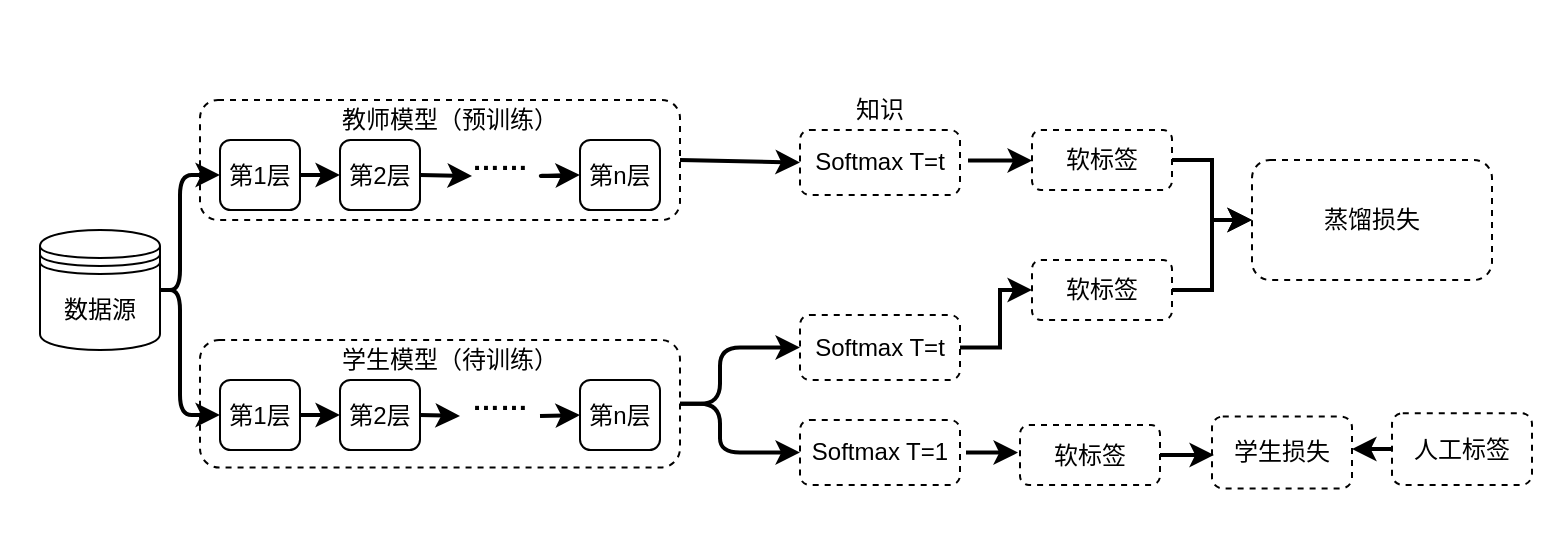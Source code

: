 <mxfile version="14.7.3" type="github">
  <diagram id="prtHgNgQTEPvFCAcTncT" name="Page-1">
    <mxGraphModel dx="1209" dy="649" grid="1" gridSize="10" guides="1" tooltips="1" connect="1" arrows="1" fold="1" page="1" pageScale="1" pageWidth="827" pageHeight="1169" math="0" shadow="0">
      <root>
        <mxCell id="0" />
        <mxCell id="1" parent="0" />
        <mxCell id="dNxyNK7c78bLwvsdeMH5-11" value="" style="swimlane;html=1;startSize=20;horizontal=1;containerType=tree;glass=0;swimlaneFillColor=none;dashed=1;fillColor=none;strokeColor=none;" parent="1" vertex="1">
          <mxGeometry x="24" y="80" width="780" height="270" as="geometry" />
        </mxCell>
        <mxCell id="3as7ViMR6er_9PcksfhW-23" value="" style="rounded=1;whiteSpace=wrap;html=1;gradientColor=#CCCCFF;gradientDirection=east;dashed=1;fillColor=none;" parent="dNxyNK7c78bLwvsdeMH5-11" vertex="1">
          <mxGeometry x="100" y="170" width="240" height="63.75" as="geometry" />
        </mxCell>
        <mxCell id="3as7ViMR6er_9PcksfhW-22" value="" style="rounded=1;whiteSpace=wrap;html=1;gradientColor=#CCCCFF;gradientDirection=east;dashed=1;fillColor=none;" parent="dNxyNK7c78bLwvsdeMH5-11" vertex="1">
          <mxGeometry x="100" y="50" width="240" height="60" as="geometry" />
        </mxCell>
        <mxCell id="3as7ViMR6er_9PcksfhW-1" value="数据源" style="shape=datastore;whiteSpace=wrap;html=1;" parent="dNxyNK7c78bLwvsdeMH5-11" vertex="1">
          <mxGeometry x="20" y="115" width="60" height="60" as="geometry" />
        </mxCell>
        <mxCell id="3as7ViMR6er_9PcksfhW-2" value="第1层" style="rounded=1;whiteSpace=wrap;html=1;" parent="dNxyNK7c78bLwvsdeMH5-11" vertex="1">
          <mxGeometry x="110" y="70" width="40" height="35" as="geometry" />
        </mxCell>
        <mxCell id="3as7ViMR6er_9PcksfhW-5" value="第2层" style="rounded=1;whiteSpace=wrap;html=1;" parent="dNxyNK7c78bLwvsdeMH5-11" vertex="1">
          <mxGeometry x="170" y="70" width="40" height="35" as="geometry" />
        </mxCell>
        <mxCell id="3as7ViMR6er_9PcksfhW-6" value="第n层" style="rounded=1;whiteSpace=wrap;html=1;" parent="dNxyNK7c78bLwvsdeMH5-11" vertex="1">
          <mxGeometry x="290" y="70" width="40" height="35" as="geometry" />
        </mxCell>
        <mxCell id="3as7ViMR6er_9PcksfhW-7" value="" style="endArrow=classic;html=1;exitX=1;exitY=0.5;exitDx=0;exitDy=0;entryX=0;entryY=0.5;entryDx=0;entryDy=0;strokeWidth=2;" parent="dNxyNK7c78bLwvsdeMH5-11" source="3as7ViMR6er_9PcksfhW-2" target="3as7ViMR6er_9PcksfhW-5" edge="1">
          <mxGeometry width="50" height="50" relative="1" as="geometry">
            <mxPoint x="360" y="265" as="sourcePoint" />
            <mxPoint x="410" y="215" as="targetPoint" />
          </mxGeometry>
        </mxCell>
        <mxCell id="3as7ViMR6er_9PcksfhW-8" value="" style="edgeStyle=segmentEdgeStyle;endArrow=classic;html=1;strokeWidth=2;exitX=1;exitY=0.5;exitDx=0;exitDy=0;entryX=0;entryY=0.5;entryDx=0;entryDy=0;" parent="dNxyNK7c78bLwvsdeMH5-11" source="3as7ViMR6er_9PcksfhW-1" target="3as7ViMR6er_9PcksfhW-2" edge="1">
          <mxGeometry width="50" height="50" relative="1" as="geometry">
            <mxPoint x="350" y="250" as="sourcePoint" />
            <mxPoint x="90" y="70" as="targetPoint" />
            <Array as="points">
              <mxPoint x="90" y="145" />
              <mxPoint x="90" y="88" />
            </Array>
          </mxGeometry>
        </mxCell>
        <mxCell id="3as7ViMR6er_9PcksfhW-12" value="&lt;font size=&quot;1&quot;&gt;&lt;b style=&quot;font-size: 14px&quot;&gt;……&lt;/b&gt;&lt;/font&gt;" style="text;html=1;strokeColor=none;fillColor=none;align=center;verticalAlign=middle;whiteSpace=wrap;rounded=0;" parent="dNxyNK7c78bLwvsdeMH5-11" vertex="1">
          <mxGeometry x="230" y="70" width="40" height="20" as="geometry" />
        </mxCell>
        <mxCell id="3as7ViMR6er_9PcksfhW-14" value="第1层" style="rounded=1;whiteSpace=wrap;html=1;" parent="dNxyNK7c78bLwvsdeMH5-11" vertex="1">
          <mxGeometry x="110" y="190" width="40" height="35" as="geometry" />
        </mxCell>
        <mxCell id="3as7ViMR6er_9PcksfhW-15" value="第2层" style="rounded=1;whiteSpace=wrap;html=1;" parent="dNxyNK7c78bLwvsdeMH5-11" vertex="1">
          <mxGeometry x="170" y="190" width="40" height="35" as="geometry" />
        </mxCell>
        <mxCell id="3as7ViMR6er_9PcksfhW-16" value="第n层" style="rounded=1;whiteSpace=wrap;html=1;" parent="dNxyNK7c78bLwvsdeMH5-11" vertex="1">
          <mxGeometry x="290" y="190" width="40" height="35" as="geometry" />
        </mxCell>
        <mxCell id="3as7ViMR6er_9PcksfhW-17" value="" style="endArrow=classic;html=1;exitX=1;exitY=0.5;exitDx=0;exitDy=0;entryX=0;entryY=0.5;entryDx=0;entryDy=0;strokeWidth=2;" parent="dNxyNK7c78bLwvsdeMH5-11" source="3as7ViMR6er_9PcksfhW-14" target="3as7ViMR6er_9PcksfhW-15" edge="1">
          <mxGeometry width="50" height="50" relative="1" as="geometry">
            <mxPoint x="320" y="305" as="sourcePoint" />
            <mxPoint x="370" y="255" as="targetPoint" />
          </mxGeometry>
        </mxCell>
        <mxCell id="3as7ViMR6er_9PcksfhW-18" value="" style="edgeStyle=segmentEdgeStyle;endArrow=classic;html=1;strokeWidth=2;entryX=0;entryY=0.5;entryDx=0;entryDy=0;exitX=1;exitY=0.5;exitDx=0;exitDy=0;" parent="dNxyNK7c78bLwvsdeMH5-11" source="3as7ViMR6er_9PcksfhW-1" target="3as7ViMR6er_9PcksfhW-14" edge="1">
          <mxGeometry width="50" height="50" relative="1" as="geometry">
            <mxPoint x="80" y="150" as="sourcePoint" />
            <mxPoint x="50" y="110" as="targetPoint" />
            <Array as="points">
              <mxPoint x="90" y="145" />
              <mxPoint x="90" y="208" />
            </Array>
          </mxGeometry>
        </mxCell>
        <mxCell id="3as7ViMR6er_9PcksfhW-19" value="&lt;font size=&quot;1&quot;&gt;&lt;b style=&quot;font-size: 14px&quot;&gt;……&lt;/b&gt;&lt;/font&gt;" style="text;html=1;strokeColor=none;fillColor=none;align=center;verticalAlign=middle;whiteSpace=wrap;rounded=0;" parent="dNxyNK7c78bLwvsdeMH5-11" vertex="1">
          <mxGeometry x="230" y="190" width="40" height="20" as="geometry" />
        </mxCell>
        <mxCell id="3as7ViMR6er_9PcksfhW-20" value="" style="endArrow=classic;html=1;exitX=1;exitY=0.5;exitDx=0;exitDy=0;strokeWidth=2;" parent="dNxyNK7c78bLwvsdeMH5-11" source="3as7ViMR6er_9PcksfhW-15" edge="1">
          <mxGeometry width="50" height="50" relative="1" as="geometry">
            <mxPoint x="160" y="217.5" as="sourcePoint" />
            <mxPoint x="230" y="208" as="targetPoint" />
          </mxGeometry>
        </mxCell>
        <mxCell id="3as7ViMR6er_9PcksfhW-21" value="" style="endArrow=classic;html=1;strokeWidth=2;entryX=0;entryY=0.5;entryDx=0;entryDy=0;" parent="dNxyNK7c78bLwvsdeMH5-11" target="3as7ViMR6er_9PcksfhW-16" edge="1">
          <mxGeometry width="50" height="50" relative="1" as="geometry">
            <mxPoint x="270" y="208" as="sourcePoint" />
            <mxPoint x="220" y="218" as="targetPoint" />
          </mxGeometry>
        </mxCell>
        <mxCell id="3as7ViMR6er_9PcksfhW-26" value="教师模型（预训练）" style="text;html=1;strokeColor=none;fillColor=none;align=center;verticalAlign=middle;whiteSpace=wrap;rounded=0;dashed=1;" parent="dNxyNK7c78bLwvsdeMH5-11" vertex="1">
          <mxGeometry x="170" y="50" width="110" height="20" as="geometry" />
        </mxCell>
        <mxCell id="3as7ViMR6er_9PcksfhW-27" value="学生模型（待训练）" style="text;html=1;strokeColor=none;fillColor=none;align=center;verticalAlign=middle;whiteSpace=wrap;rounded=0;dashed=1;" parent="dNxyNK7c78bLwvsdeMH5-11" vertex="1">
          <mxGeometry x="165" y="170" width="120" height="20" as="geometry" />
        </mxCell>
        <mxCell id="3as7ViMR6er_9PcksfhW-28" value="Softmax T=t" style="rounded=1;whiteSpace=wrap;html=1;dashed=1;gradientColor=#FF3333;fillColor=none;" parent="dNxyNK7c78bLwvsdeMH5-11" vertex="1">
          <mxGeometry x="400" y="65" width="80" height="32.5" as="geometry" />
        </mxCell>
        <mxCell id="3as7ViMR6er_9PcksfhW-29" value="知识" style="text;html=1;strokeColor=none;fillColor=none;align=center;verticalAlign=middle;whiteSpace=wrap;rounded=0;dashed=1;" parent="dNxyNK7c78bLwvsdeMH5-11" vertex="1">
          <mxGeometry x="420" y="45" width="40" height="20" as="geometry" />
        </mxCell>
        <mxCell id="3as7ViMR6er_9PcksfhW-49" style="edgeStyle=orthogonalEdgeStyle;rounded=0;orthogonalLoop=1;jettySize=auto;html=1;exitX=1;exitY=0.5;exitDx=0;exitDy=0;entryX=0;entryY=0.5;entryDx=0;entryDy=0;strokeWidth=2;" parent="dNxyNK7c78bLwvsdeMH5-11" source="3as7ViMR6er_9PcksfhW-31" target="3as7ViMR6er_9PcksfhW-39" edge="1">
          <mxGeometry relative="1" as="geometry" />
        </mxCell>
        <mxCell id="3as7ViMR6er_9PcksfhW-31" value="Softmax T=t" style="rounded=1;whiteSpace=wrap;html=1;dashed=1;gradientColor=#FF3333;fillColor=none;" parent="dNxyNK7c78bLwvsdeMH5-11" vertex="1">
          <mxGeometry x="400" y="157.5" width="80" height="32.5" as="geometry" />
        </mxCell>
        <mxCell id="3as7ViMR6er_9PcksfhW-32" value="Softmax T=1" style="rounded=1;whiteSpace=wrap;html=1;dashed=1;gradientColor=#FF3333;fillColor=none;" parent="dNxyNK7c78bLwvsdeMH5-11" vertex="1">
          <mxGeometry x="400" y="210" width="80" height="32.5" as="geometry" />
        </mxCell>
        <mxCell id="3as7ViMR6er_9PcksfhW-33" value="" style="endArrow=classic;html=1;strokeWidth=2;entryX=0;entryY=0.5;entryDx=0;entryDy=0;exitX=1;exitY=0.5;exitDx=0;exitDy=0;" parent="dNxyNK7c78bLwvsdeMH5-11" source="3as7ViMR6er_9PcksfhW-22" target="3as7ViMR6er_9PcksfhW-28" edge="1">
          <mxGeometry width="50" height="50" relative="1" as="geometry">
            <mxPoint x="280" y="98" as="sourcePoint" />
            <mxPoint x="300" y="97.5" as="targetPoint" />
          </mxGeometry>
        </mxCell>
        <mxCell id="3as7ViMR6er_9PcksfhW-35" value="" style="edgeStyle=segmentEdgeStyle;endArrow=classic;html=1;strokeWidth=2;exitX=1;exitY=0.5;exitDx=0;exitDy=0;entryX=0;entryY=0.5;entryDx=0;entryDy=0;" parent="dNxyNK7c78bLwvsdeMH5-11" source="3as7ViMR6er_9PcksfhW-23" target="3as7ViMR6er_9PcksfhW-31" edge="1">
          <mxGeometry width="50" height="50" relative="1" as="geometry">
            <mxPoint x="350" y="240" as="sourcePoint" />
            <mxPoint x="400" y="190" as="targetPoint" />
            <Array as="points">
              <mxPoint x="360" y="202" />
              <mxPoint x="360" y="174" />
            </Array>
          </mxGeometry>
        </mxCell>
        <mxCell id="3as7ViMR6er_9PcksfhW-37" value="" style="edgeStyle=segmentEdgeStyle;endArrow=classic;html=1;strokeWidth=2;exitX=1;exitY=0.5;exitDx=0;exitDy=0;entryX=0;entryY=0.5;entryDx=0;entryDy=0;" parent="dNxyNK7c78bLwvsdeMH5-11" source="3as7ViMR6er_9PcksfhW-23" target="3as7ViMR6er_9PcksfhW-32" edge="1">
          <mxGeometry width="50" height="50" relative="1" as="geometry">
            <mxPoint x="350" y="211.875" as="sourcePoint" />
            <mxPoint x="410" y="170" as="targetPoint" />
            <Array as="points">
              <mxPoint x="360" y="202" />
              <mxPoint x="360" y="226" />
            </Array>
          </mxGeometry>
        </mxCell>
        <mxCell id="3as7ViMR6er_9PcksfhW-47" style="edgeStyle=orthogonalEdgeStyle;rounded=0;orthogonalLoop=1;jettySize=auto;html=1;exitX=1;exitY=0.5;exitDx=0;exitDy=0;entryX=0;entryY=0.5;entryDx=0;entryDy=0;strokeWidth=2;" parent="dNxyNK7c78bLwvsdeMH5-11" source="3as7ViMR6er_9PcksfhW-38" target="3as7ViMR6er_9PcksfhW-43" edge="1">
          <mxGeometry relative="1" as="geometry" />
        </mxCell>
        <mxCell id="3as7ViMR6er_9PcksfhW-38" value="软标签" style="rounded=1;whiteSpace=wrap;html=1;dashed=1;gradientDirection=south;fillColor=none;" parent="dNxyNK7c78bLwvsdeMH5-11" vertex="1">
          <mxGeometry x="516" y="65" width="70" height="30" as="geometry" />
        </mxCell>
        <mxCell id="3as7ViMR6er_9PcksfhW-39" value="软标签" style="rounded=1;whiteSpace=wrap;html=1;dashed=1;gradientDirection=south;fillColor=none;" parent="dNxyNK7c78bLwvsdeMH5-11" vertex="1">
          <mxGeometry x="516" y="130" width="70" height="30" as="geometry" />
        </mxCell>
        <mxCell id="3as7ViMR6er_9PcksfhW-40" value="软标签" style="rounded=1;whiteSpace=wrap;html=1;dashed=1;gradientDirection=south;fillColor=none;" parent="dNxyNK7c78bLwvsdeMH5-11" vertex="1">
          <mxGeometry x="510" y="212.5" width="70" height="30" as="geometry" />
        </mxCell>
        <mxCell id="3as7ViMR6er_9PcksfhW-41" value="学生损失" style="rounded=1;whiteSpace=wrap;html=1;dashed=1;gradientColor=none;fillColor=none;" parent="dNxyNK7c78bLwvsdeMH5-11" vertex="1">
          <mxGeometry x="606" y="208.28" width="70" height="35.93" as="geometry" />
        </mxCell>
        <mxCell id="3as7ViMR6er_9PcksfhW-55" style="edgeStyle=orthogonalEdgeStyle;rounded=0;orthogonalLoop=1;jettySize=auto;html=1;exitX=0;exitY=0.5;exitDx=0;exitDy=0;strokeWidth=2;" parent="dNxyNK7c78bLwvsdeMH5-11" source="3as7ViMR6er_9PcksfhW-42" edge="1">
          <mxGeometry relative="1" as="geometry">
            <mxPoint x="676" y="225" as="targetPoint" />
          </mxGeometry>
        </mxCell>
        <mxCell id="3as7ViMR6er_9PcksfhW-42" value="人工标签" style="rounded=1;whiteSpace=wrap;html=1;dashed=1;gradientColor=none;fillColor=none;" parent="dNxyNK7c78bLwvsdeMH5-11" vertex="1">
          <mxGeometry x="696" y="206.57" width="70" height="35.93" as="geometry" />
        </mxCell>
        <mxCell id="3as7ViMR6er_9PcksfhW-43" value="蒸馏损失" style="rounded=1;whiteSpace=wrap;html=1;dashed=1;gradientColor=none;fillColor=none;" parent="dNxyNK7c78bLwvsdeMH5-11" vertex="1">
          <mxGeometry x="626" y="80" width="120" height="60" as="geometry" />
        </mxCell>
        <mxCell id="3as7ViMR6er_9PcksfhW-46" style="edgeStyle=orthogonalEdgeStyle;rounded=0;orthogonalLoop=1;jettySize=auto;html=1;exitX=1;exitY=0.5;exitDx=0;exitDy=0;strokeWidth=2;entryX=0;entryY=0.5;entryDx=0;entryDy=0;" parent="dNxyNK7c78bLwvsdeMH5-11" target="3as7ViMR6er_9PcksfhW-38" edge="1">
          <mxGeometry relative="1" as="geometry">
            <mxPoint x="510" y="80" as="targetPoint" />
            <mxPoint x="484" y="80.25" as="sourcePoint" />
          </mxGeometry>
        </mxCell>
        <mxCell id="3as7ViMR6er_9PcksfhW-9" value="" style="endArrow=classic;html=1;exitX=1;exitY=0.5;exitDx=0;exitDy=0;strokeWidth=2;" parent="1" source="3as7ViMR6er_9PcksfhW-5" edge="1">
          <mxGeometry width="50" height="50" relative="1" as="geometry">
            <mxPoint x="200" y="177.5" as="sourcePoint" />
            <mxPoint x="260" y="168" as="targetPoint" />
          </mxGeometry>
        </mxCell>
        <mxCell id="3as7ViMR6er_9PcksfhW-13" value="" style="endArrow=classic;html=1;strokeWidth=2;entryX=0;entryY=0.5;entryDx=0;entryDy=0;" parent="1" target="3as7ViMR6er_9PcksfhW-6" edge="1">
          <mxGeometry width="50" height="50" relative="1" as="geometry">
            <mxPoint x="310" y="168" as="sourcePoint" />
            <mxPoint x="260" y="178" as="targetPoint" />
            <Array as="points">
              <mxPoint x="290" y="168" />
            </Array>
          </mxGeometry>
        </mxCell>
        <mxCell id="3as7ViMR6er_9PcksfhW-48" style="edgeStyle=orthogonalEdgeStyle;rounded=0;orthogonalLoop=1;jettySize=auto;html=1;exitX=1;exitY=0.5;exitDx=0;exitDy=0;strokeWidth=2;" parent="1" source="3as7ViMR6er_9PcksfhW-39" edge="1">
          <mxGeometry relative="1" as="geometry">
            <mxPoint x="650" y="190" as="targetPoint" />
            <Array as="points">
              <mxPoint x="630" y="225" />
              <mxPoint x="630" y="190" />
            </Array>
          </mxGeometry>
        </mxCell>
        <mxCell id="3as7ViMR6er_9PcksfhW-51" style="edgeStyle=orthogonalEdgeStyle;rounded=0;orthogonalLoop=1;jettySize=auto;html=1;exitX=1;exitY=0.5;exitDx=0;exitDy=0;strokeWidth=2;" parent="1" edge="1">
          <mxGeometry relative="1" as="geometry">
            <mxPoint x="533" y="306" as="targetPoint" />
            <mxPoint x="507" y="306.25" as="sourcePoint" />
          </mxGeometry>
        </mxCell>
        <mxCell id="3as7ViMR6er_9PcksfhW-53" style="edgeStyle=orthogonalEdgeStyle;rounded=0;orthogonalLoop=1;jettySize=auto;html=1;exitX=1;exitY=0.5;exitDx=0;exitDy=0;strokeWidth=2;" parent="1" source="3as7ViMR6er_9PcksfhW-40" edge="1">
          <mxGeometry relative="1" as="geometry">
            <mxPoint x="631" y="308" as="targetPoint" />
            <mxPoint x="615" y="307.5" as="sourcePoint" />
          </mxGeometry>
        </mxCell>
      </root>
    </mxGraphModel>
  </diagram>
</mxfile>
